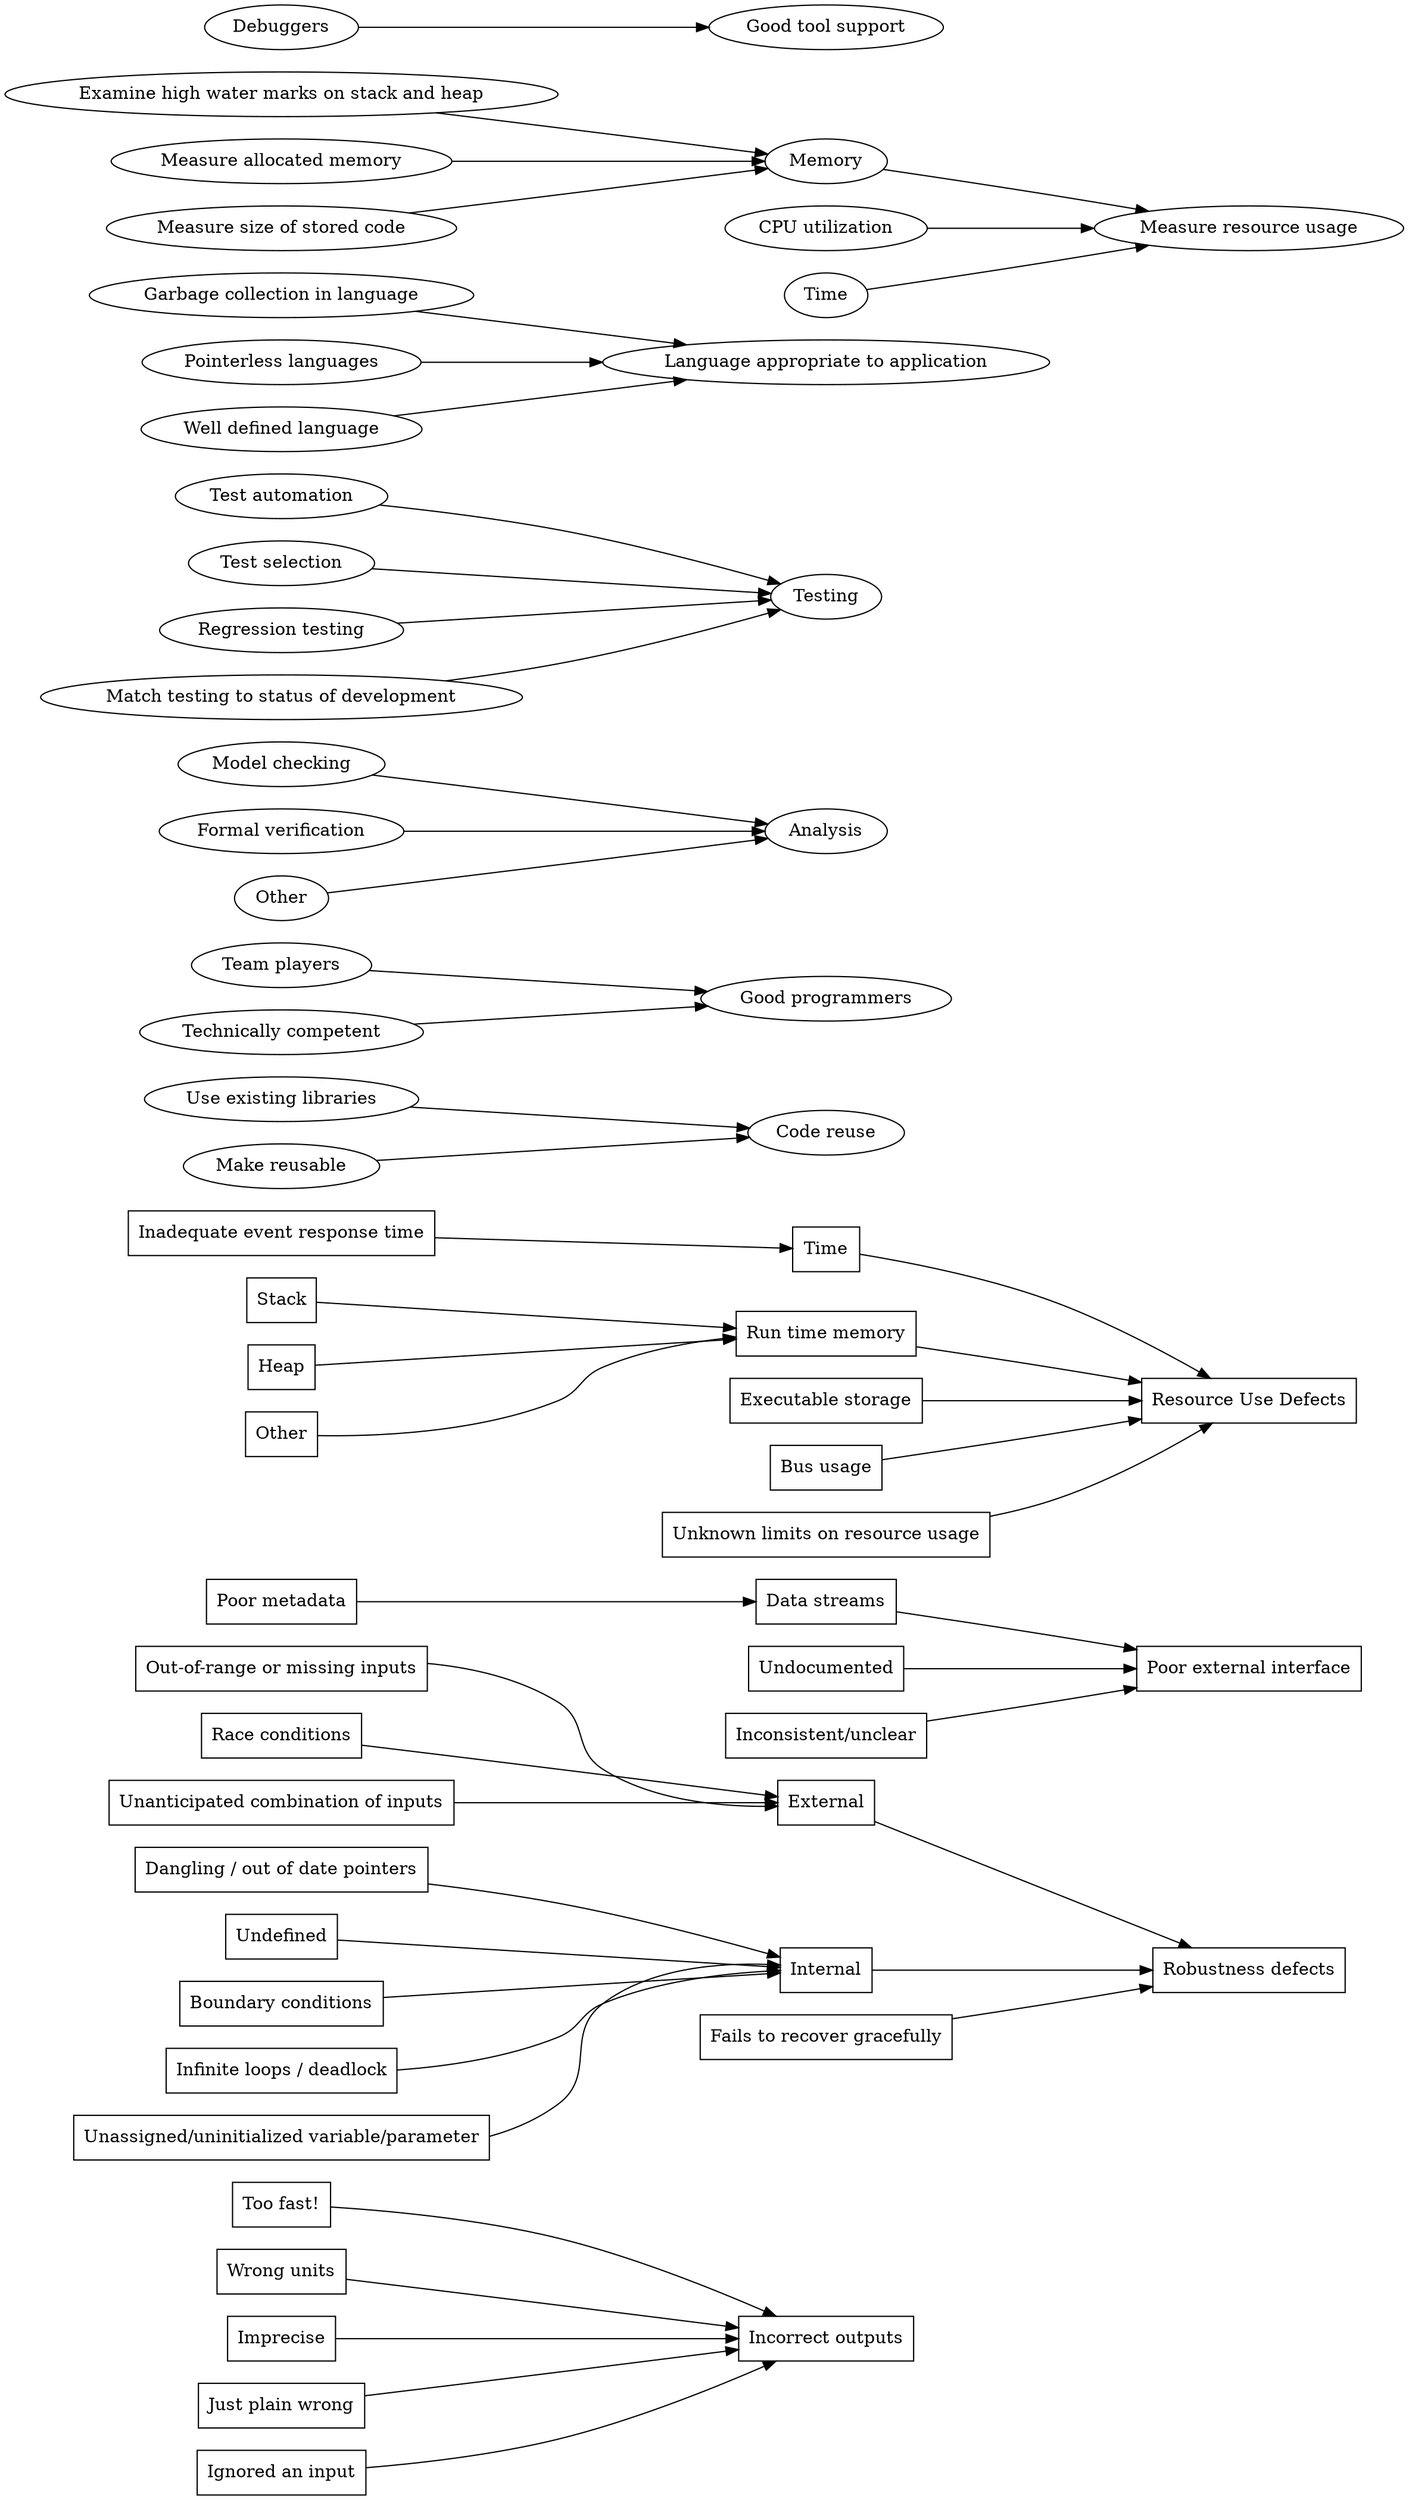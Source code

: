 digraph G {
   randsep=0.3; rankdir=LR;
"f(149)" -> "f(96)";
"f(96)" [label="Incorrect outputs",shape="box"];
"f(149)" [label="Too fast!",shape="box"];
"f(99)" -> "f(96)";
"f(96)" [label="Incorrect outputs",shape="box"];
"f(99)" [label="Wrong units",shape="box"];
"f(102)" -> "f(96)";
"f(96)" [label="Incorrect outputs",shape="box"];
"f(102)" [label="Imprecise",shape="box"];
"f(105)" -> "f(96)";
"f(96)" [label="Incorrect outputs",shape="box"];
"f(105)" [label="Just plain wrong",shape="box"];
"f(108)" -> "f(96)";
"f(96)" [label="Incorrect outputs",shape="box"];
"f(108)" [label="Ignored an input",shape="box"];
"f(55)" -> "f(64)";
"f(64)" [label="Internal",shape="box"];
"f(55)" [label="Dangling / out of date pointers",shape="box"];
"f(79)" -> "f(64)";
"f(64)" [label="Internal",shape="box"];
"f(79)" [label="Undefined",shape="box"];
"f(82)" -> "f(64)";
"f(64)" [label="Internal",shape="box"];
"f(82)" [label="Boundary conditions",shape="box"];
"f(85)" -> "f(64)";
"f(64)" [label="Internal",shape="box"];
"f(85)" [label="Infinite loops / deadlock",shape="box"];
"f(120)" -> "f(64)";
"f(64)" [label="Internal",shape="box"];
"f(120)" [label="Unassigned/uninitialized variable/parameter",shape="box"];
"f(49)" -> "f(61)";
"f(61)" [label="External",shape="box"];
"f(49)" [label="Out-of-range or missing inputs",shape="box"];
"f(91)" -> "f(61)";
"f(61)" [label="External",shape="box"];
"f(91)" [label="Race conditions",shape="box"];
"f(111)" -> "f(61)";
"f(61)" [label="External",shape="box"];
"f(111)" [label="Unanticipated combination of inputs",shape="box"];
"f(61)" -> "f(46)";
"f(46)" [label="Robustness defects",shape="box"];
"f(61)" [label="External",shape="box"];
"f(64)" -> "f(46)";
"f(46)" [label="Robustness defects",shape="box"];
"f(64)" [label="Internal",shape="box"];
"f(114)" -> "f(46)";
"f(46)" [label="Robustness defects",shape="box"];
"f(114)" [label="Fails to recover gracefully",shape="box"];
"f(138)" -> "f(142)";
"f(142)" [label="Data streams",shape="box"];
"f(138)" [label="Poor metadata",shape="box"];
"f(132)" -> "f(125)";
"f(125)" [label="Poor external interface",shape="box"];
"f(132)" [label="Undocumented",shape="box"];
"f(135)" -> "f(125)";
"f(125)" [label="Poor external interface",shape="box"];
"f(135)" [label="Inconsistent/unclear",shape="box"];
"f(142)" -> "f(125)";
"f(125)" [label="Poor external interface",shape="box"];
"f(142)" [label="Data streams",shape="box"];
"f(29)" -> "f(26)";
"f(26)" [label="Time",shape="box"];
"f(29)" [label="Inadequate event response time",shape="box"];
"f(36)" -> "f(14)";
"f(14)" [label="Run time memory",shape="box"];
"f(36)" [label="Stack",shape="box"];
"f(39)" -> "f(14)";
"f(14)" [label="Run time memory",shape="box"];
"f(39)" [label="Heap",shape="box"];
"f(42)" -> "f(14)";
"f(14)" [label="Run time memory",shape="box"];
"f(42)" [label="Other",shape="box"];
"f(14)" -> "f(11)";
"f(11)" [label="Resource Use Defects",shape="box"];
"f(14)" [label="Run time memory",shape="box"];
"f(17)" -> "f(11)";
"f(11)" [label="Resource Use Defects",shape="box"];
"f(17)" [label="Executable storage",shape="box"];
"f(26)" -> "f(11)";
"f(11)" [label="Resource Use Defects",shape="box"];
"f(26)" [label="Time",shape="box"];
"f(33)" -> "f(11)";
"f(11)" [label="Resource Use Defects",shape="box"];
"f(33)" [label="Bus usage",shape="box"];
"f(286)" -> "f(11)";
"f(11)" [label="Resource Use Defects",shape="box"];
"f(286)" [label="Unknown limits on resource usage",shape="box"];
"p(256)" -> "p(243)";
"p(243)" [label="Code reuse",shape="ellipse"];
"p(256)" [label="Use existing libraries",shape="ellipse"];
"p(259)" -> "p(243)";
"p(243)" [label="Code reuse",shape="ellipse"];
"p(259)" [label="Make reusable",shape="ellipse"];
"p(233)" -> "p(230)";
"p(230)" [label="Good programmers",shape="ellipse"];
"p(233)" [label="Team players",shape="ellipse"];
"p(236)" -> "p(230)";
"p(230)" [label="Good programmers",shape="ellipse"];
"p(236)" [label="Technically competent",shape="ellipse"];
"p(249)" -> "p(218)";
"p(218)" [label="Analysis",shape="ellipse"];
"p(249)" [label="Model checking",shape="ellipse"];
"p(252)" -> "p(218)";
"p(218)" [label="Analysis",shape="ellipse"];
"p(252)" [label="Formal verification",shape="ellipse"];
"p(339)" -> "p(218)";
"p(218)" [label="Analysis",shape="ellipse"];
"p(339)" [label="Other",shape="ellipse"];
"p(209)" -> "p(206)";
"p(206)" [label="Testing",shape="ellipse"];
"p(209)" [label="Test automation",shape="ellipse"];
"p(212)" -> "p(206)";
"p(206)" [label="Testing",shape="ellipse"];
"p(212)" [label="Test selection",shape="ellipse"];
"p(215)" -> "p(206)";
"p(206)" [label="Testing",shape="ellipse"];
"p(215)" [label="Regression testing",shape="ellipse"];
"p(268)" -> "p(206)";
"p(206)" [label="Testing",shape="ellipse"];
"p(268)" [label="Match testing to status of development",shape="ellipse"];
"p(182)" -> "p(185)";
"p(185)" [label="Language appropriate to application",shape="ellipse"];
"p(182)" [label="Garbage collection in language",shape="ellipse"];
"p(191)" -> "p(185)";
"p(185)" [label="Language appropriate to application",shape="ellipse"];
"p(191)" [label="Pointerless languages",shape="ellipse"];
"p(200)" -> "p(185)";
"p(185)" [label="Language appropriate to application",shape="ellipse"];
"p(200)" [label="Well defined language",shape="ellipse"];
"p(174)" -> "p(171)";
"p(171)" [label="Memory",shape="ellipse"];
"p(174)" [label="Examine high water marks on stack and heap",shape="ellipse"];
"p(177)" -> "p(171)";
"p(171)" [label="Memory",shape="ellipse"];
"p(177)" [label="Measure allocated memory",shape="ellipse"];
"p(282)" -> "p(171)";
"p(171)" [label="Memory",shape="ellipse"];
"p(282)" [label="Measure size of stored code",shape="ellipse"];
"p(203)" -> "p(197)";
"p(197)" [label="Good tool support",shape="ellipse"];
"p(203)" [label="Debuggers",shape="ellipse"];
"p(164)" -> "p(161)";
"p(161)" [label="Measure resource usage",shape="ellipse"];
"p(164)" [label="CPU utilization",shape="ellipse"];
"p(168)" -> "p(161)";
"p(161)" [label="Measure resource usage",shape="ellipse"];
"p(168)" [label="Time",shape="ellipse"];
"p(171)" -> "p(161)";
"p(161)" [label="Measure resource usage",shape="ellipse"];
"p(171)" [label="Memory",shape="ellipse"];
}
